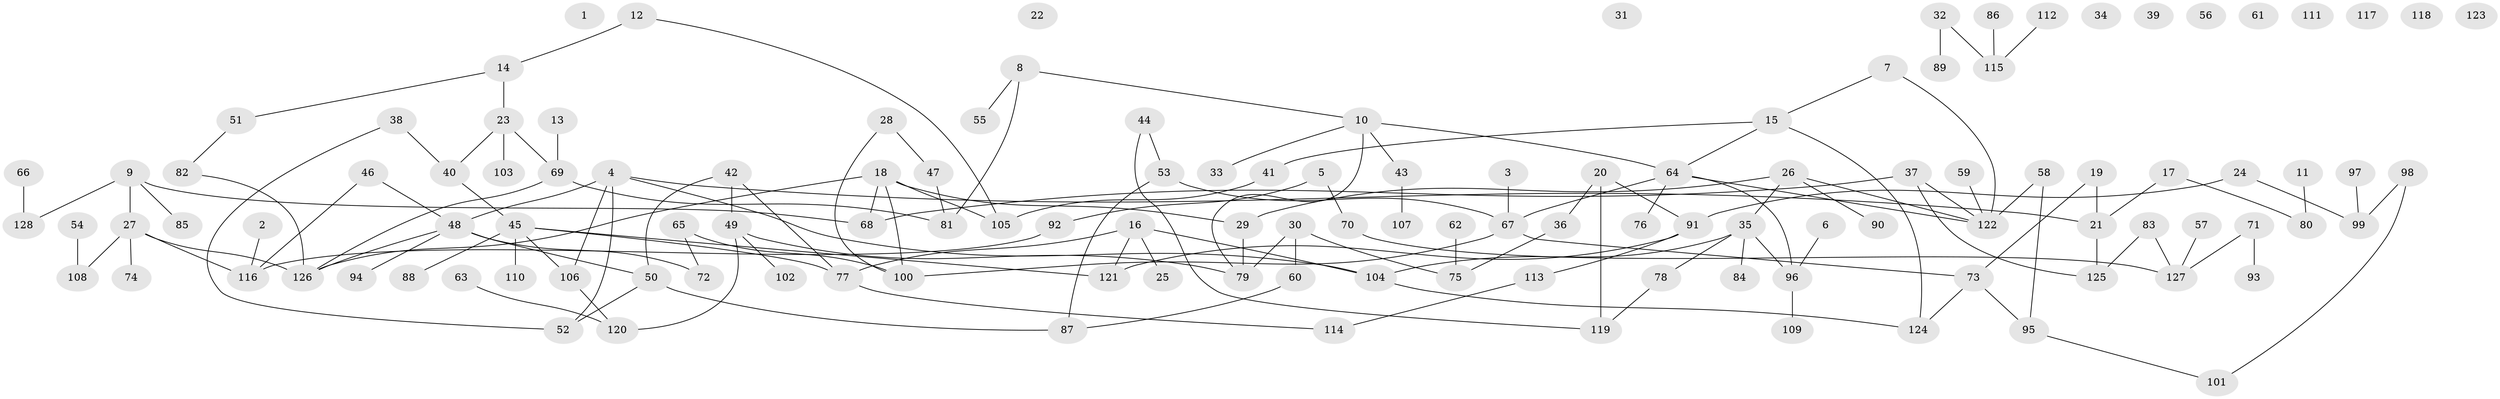 // Generated by graph-tools (version 1.1) at 2025/00/03/09/25 03:00:40]
// undirected, 128 vertices, 150 edges
graph export_dot {
graph [start="1"]
  node [color=gray90,style=filled];
  1;
  2;
  3;
  4;
  5;
  6;
  7;
  8;
  9;
  10;
  11;
  12;
  13;
  14;
  15;
  16;
  17;
  18;
  19;
  20;
  21;
  22;
  23;
  24;
  25;
  26;
  27;
  28;
  29;
  30;
  31;
  32;
  33;
  34;
  35;
  36;
  37;
  38;
  39;
  40;
  41;
  42;
  43;
  44;
  45;
  46;
  47;
  48;
  49;
  50;
  51;
  52;
  53;
  54;
  55;
  56;
  57;
  58;
  59;
  60;
  61;
  62;
  63;
  64;
  65;
  66;
  67;
  68;
  69;
  70;
  71;
  72;
  73;
  74;
  75;
  76;
  77;
  78;
  79;
  80;
  81;
  82;
  83;
  84;
  85;
  86;
  87;
  88;
  89;
  90;
  91;
  92;
  93;
  94;
  95;
  96;
  97;
  98;
  99;
  100;
  101;
  102;
  103;
  104;
  105;
  106;
  107;
  108;
  109;
  110;
  111;
  112;
  113;
  114;
  115;
  116;
  117;
  118;
  119;
  120;
  121;
  122;
  123;
  124;
  125;
  126;
  127;
  128;
  2 -- 116;
  3 -- 67;
  4 -- 21;
  4 -- 48;
  4 -- 52;
  4 -- 104;
  4 -- 106;
  5 -- 70;
  5 -- 92;
  6 -- 96;
  7 -- 15;
  7 -- 122;
  8 -- 10;
  8 -- 55;
  8 -- 81;
  9 -- 27;
  9 -- 68;
  9 -- 85;
  9 -- 128;
  10 -- 33;
  10 -- 43;
  10 -- 64;
  10 -- 79;
  11 -- 80;
  12 -- 14;
  12 -- 105;
  13 -- 69;
  14 -- 23;
  14 -- 51;
  15 -- 41;
  15 -- 64;
  15 -- 124;
  16 -- 25;
  16 -- 77;
  16 -- 104;
  16 -- 121;
  17 -- 21;
  17 -- 80;
  18 -- 29;
  18 -- 68;
  18 -- 100;
  18 -- 105;
  18 -- 126;
  19 -- 21;
  19 -- 73;
  20 -- 36;
  20 -- 91;
  20 -- 119;
  21 -- 125;
  23 -- 40;
  23 -- 69;
  23 -- 103;
  24 -- 91;
  24 -- 99;
  26 -- 29;
  26 -- 35;
  26 -- 90;
  26 -- 122;
  27 -- 74;
  27 -- 108;
  27 -- 116;
  27 -- 126;
  28 -- 47;
  28 -- 100;
  29 -- 79;
  30 -- 60;
  30 -- 75;
  30 -- 79;
  32 -- 89;
  32 -- 115;
  35 -- 78;
  35 -- 84;
  35 -- 96;
  35 -- 104;
  36 -- 75;
  37 -- 68;
  37 -- 122;
  37 -- 125;
  38 -- 40;
  38 -- 52;
  40 -- 45;
  41 -- 105;
  42 -- 49;
  42 -- 50;
  42 -- 77;
  43 -- 107;
  44 -- 53;
  44 -- 119;
  45 -- 77;
  45 -- 88;
  45 -- 106;
  45 -- 110;
  45 -- 121;
  46 -- 48;
  46 -- 116;
  47 -- 81;
  48 -- 50;
  48 -- 72;
  48 -- 94;
  48 -- 126;
  49 -- 79;
  49 -- 102;
  49 -- 120;
  50 -- 52;
  50 -- 87;
  51 -- 82;
  53 -- 67;
  53 -- 87;
  54 -- 108;
  57 -- 127;
  58 -- 95;
  58 -- 122;
  59 -- 122;
  60 -- 87;
  62 -- 75;
  63 -- 120;
  64 -- 67;
  64 -- 76;
  64 -- 96;
  64 -- 122;
  65 -- 72;
  65 -- 100;
  66 -- 128;
  67 -- 73;
  67 -- 100;
  69 -- 81;
  69 -- 126;
  70 -- 127;
  71 -- 93;
  71 -- 127;
  73 -- 95;
  73 -- 124;
  77 -- 114;
  78 -- 119;
  82 -- 126;
  83 -- 125;
  83 -- 127;
  86 -- 115;
  91 -- 113;
  91 -- 121;
  92 -- 116;
  95 -- 101;
  96 -- 109;
  97 -- 99;
  98 -- 99;
  98 -- 101;
  104 -- 124;
  106 -- 120;
  112 -- 115;
  113 -- 114;
}
